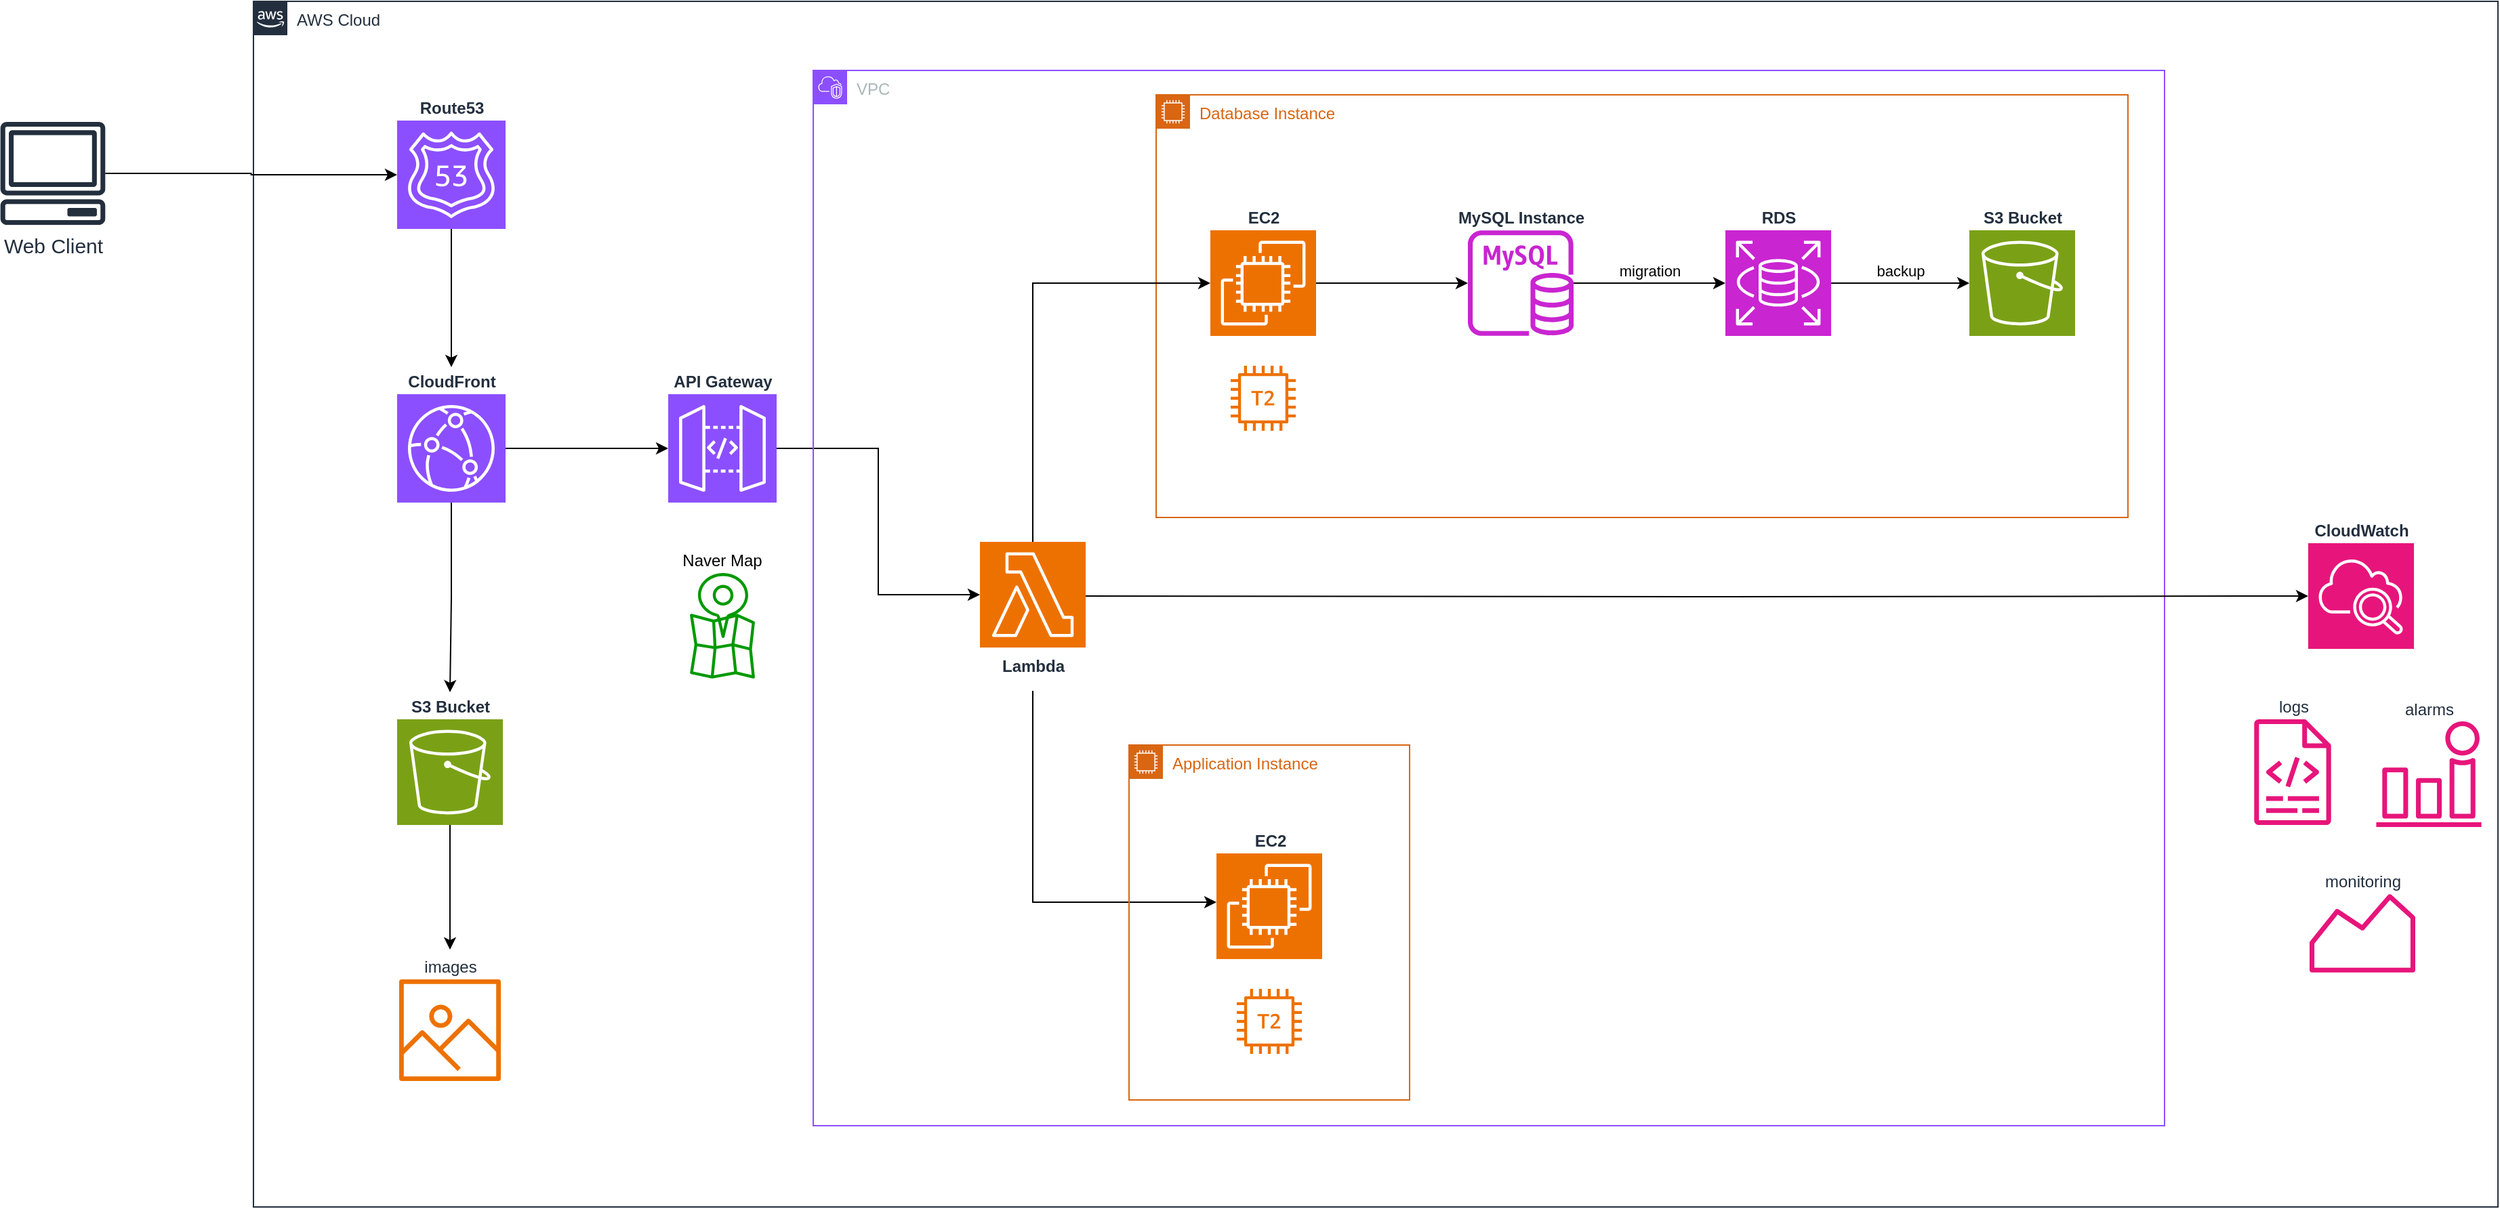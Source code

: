 <mxfile version="24.7.7">
  <diagram name="페이지-1" id="XfwaUmjW96GWK7kdkyID">
    <mxGraphModel dx="1908" dy="1210" grid="1" gridSize="10" guides="1" tooltips="1" connect="1" arrows="1" fold="1" page="1" pageScale="1" pageWidth="827" pageHeight="1169" math="0" shadow="0">
      <root>
        <mxCell id="0" />
        <mxCell id="1" parent="0" />
        <mxCell id="xdMxrkSHNArbiC5SqSfr-36" value="AWS Cloud" style="points=[[0,0],[0.25,0],[0.5,0],[0.75,0],[1,0],[1,0.25],[1,0.5],[1,0.75],[1,1],[0.75,1],[0.5,1],[0.25,1],[0,1],[0,0.75],[0,0.5],[0,0.25]];outlineConnect=0;gradientColor=none;html=1;whiteSpace=wrap;fontSize=12;fontStyle=0;container=1;pointerEvents=0;collapsible=0;recursiveResize=0;shape=mxgraph.aws4.group;grIcon=mxgraph.aws4.group_aws_cloud_alt;strokeColor=#232F3E;fillColor=none;verticalAlign=top;align=left;spacingLeft=30;fontColor=#232F3E;dashed=0;" parent="1" vertex="1">
          <mxGeometry x="414" y="11" width="1656" height="890" as="geometry" />
        </mxCell>
        <mxCell id="xdMxrkSHNArbiC5SqSfr-8" value="Route53" style="sketch=0;points=[[0,0,0],[0.25,0,0],[0.5,0,0],[0.75,0,0],[1,0,0],[0,1,0],[0.25,1,0],[0.5,1,0],[0.75,1,0],[1,1,0],[0,0.25,0],[0,0.5,0],[0,0.75,0],[1,0.25,0],[1,0.5,0],[1,0.75,0]];outlineConnect=0;fontColor=#232F3E;fillColor=#8C4FFF;strokeColor=#ffffff;dashed=0;verticalLabelPosition=top;verticalAlign=bottom;align=center;html=1;fontSize=12;fontStyle=1;aspect=fixed;shape=mxgraph.aws4.resourceIcon;resIcon=mxgraph.aws4.route_53;labelPosition=center;" parent="xdMxrkSHNArbiC5SqSfr-36" vertex="1">
          <mxGeometry x="106" y="88" width="80" height="80" as="geometry" />
        </mxCell>
        <mxCell id="qaN0fHDlbhbeR5WrX8cq-13" style="edgeStyle=orthogonalEdgeStyle;rounded=0;orthogonalLoop=1;jettySize=auto;html=1;" edge="1" parent="xdMxrkSHNArbiC5SqSfr-36" source="xdMxrkSHNArbiC5SqSfr-7">
          <mxGeometry relative="1" as="geometry">
            <mxPoint x="145" y="510" as="targetPoint" />
          </mxGeometry>
        </mxCell>
        <mxCell id="qaN0fHDlbhbeR5WrX8cq-17" style="edgeStyle=orthogonalEdgeStyle;rounded=0;orthogonalLoop=1;jettySize=auto;html=1;" edge="1" parent="xdMxrkSHNArbiC5SqSfr-36" source="xdMxrkSHNArbiC5SqSfr-7" target="xdMxrkSHNArbiC5SqSfr-6">
          <mxGeometry relative="1" as="geometry" />
        </mxCell>
        <mxCell id="xdMxrkSHNArbiC5SqSfr-7" value="CloudFront" style="sketch=0;points=[[0,0,0],[0.25,0,0],[0.5,0,0],[0.75,0,0],[1,0,0],[0,1,0],[0.25,1,0],[0.5,1,0],[0.75,1,0],[1,1,0],[0,0.25,0],[0,0.5,0],[0,0.75,0],[1,0.25,0],[1,0.5,0],[1,0.75,0]];outlineConnect=0;fontColor=#232F3E;fillColor=#8C4FFF;strokeColor=#ffffff;dashed=0;verticalLabelPosition=top;verticalAlign=bottom;align=center;html=1;fontSize=12;fontStyle=1;aspect=fixed;shape=mxgraph.aws4.resourceIcon;resIcon=mxgraph.aws4.cloudfront;labelPosition=center;" parent="xdMxrkSHNArbiC5SqSfr-36" vertex="1">
          <mxGeometry x="106" y="290" width="80" height="80" as="geometry" />
        </mxCell>
        <mxCell id="qaN0fHDlbhbeR5WrX8cq-15" style="edgeStyle=orthogonalEdgeStyle;rounded=0;orthogonalLoop=1;jettySize=auto;html=1;" edge="1" parent="xdMxrkSHNArbiC5SqSfr-36" source="xdMxrkSHNArbiC5SqSfr-30">
          <mxGeometry relative="1" as="geometry">
            <mxPoint x="145" y="700" as="targetPoint" />
          </mxGeometry>
        </mxCell>
        <mxCell id="xdMxrkSHNArbiC5SqSfr-30" value="S3 Bucket" style="sketch=0;points=[[0,0,0],[0.25,0,0],[0.5,0,0],[0.75,0,0],[1,0,0],[0,1,0],[0.25,1,0],[0.5,1,0],[0.75,1,0],[1,1,0],[0,0.25,0],[0,0.5,0],[0,0.75,0],[1,0.25,0],[1,0.5,0],[1,0.75,0]];outlineConnect=0;fontColor=#232F3E;fillColor=#7AA116;strokeColor=#ffffff;dashed=0;verticalLabelPosition=top;verticalAlign=bottom;align=center;html=1;fontSize=12;fontStyle=1;aspect=fixed;shape=mxgraph.aws4.resourceIcon;resIcon=mxgraph.aws4.s3;labelPosition=center;" parent="xdMxrkSHNArbiC5SqSfr-36" vertex="1">
          <mxGeometry x="106" y="530" width="78" height="78" as="geometry" />
        </mxCell>
        <mxCell id="xdMxrkSHNArbiC5SqSfr-11" value="images" style="sketch=0;outlineConnect=0;fontColor=#232F3E;gradientColor=none;fillColor=#ED7100;strokeColor=none;dashed=0;verticalLabelPosition=top;verticalAlign=bottom;align=center;html=1;fontSize=12;fontStyle=0;aspect=fixed;pointerEvents=1;shape=mxgraph.aws4.container_registry_image;labelPosition=center;" parent="xdMxrkSHNArbiC5SqSfr-36" vertex="1">
          <mxGeometry x="107.5" y="722" width="75" height="75" as="geometry" />
        </mxCell>
        <mxCell id="qaN0fHDlbhbeR5WrX8cq-20" value="" style="edgeStyle=orthogonalEdgeStyle;rounded=0;orthogonalLoop=1;jettySize=auto;html=1;entryX=0;entryY=0.5;entryDx=0;entryDy=0;entryPerimeter=0;" edge="1" parent="xdMxrkSHNArbiC5SqSfr-36" source="xdMxrkSHNArbiC5SqSfr-6" target="qaN0fHDlbhbeR5WrX8cq-39">
          <mxGeometry relative="1" as="geometry">
            <mxPoint x="575.077" y="400.001" as="targetPoint" />
            <Array as="points" />
          </mxGeometry>
        </mxCell>
        <mxCell id="xdMxrkSHNArbiC5SqSfr-6" value="API Gateway" style="sketch=0;points=[[0,0,0],[0.25,0,0],[0.5,0,0],[0.75,0,0],[1,0,0],[0,1,0],[0.25,1,0],[0.5,1,0],[0.75,1,0],[1,1,0],[0,0.25,0],[0,0.5,0],[0,0.75,0],[1,0.25,0],[1,0.5,0],[1,0.75,0]];outlineConnect=0;fontColor=#232F3E;fillColor=#8C4FFF;strokeColor=#ffffff;dashed=0;verticalLabelPosition=top;verticalAlign=bottom;align=center;html=1;fontSize=12;fontStyle=1;aspect=fixed;shape=mxgraph.aws4.resourceIcon;resIcon=mxgraph.aws4.api_gateway;labelPosition=center;" parent="xdMxrkSHNArbiC5SqSfr-36" vertex="1">
          <mxGeometry x="306" y="290" width="80" height="80" as="geometry" />
        </mxCell>
        <mxCell id="qaN0fHDlbhbeR5WrX8cq-12" style="edgeStyle=orthogonalEdgeStyle;rounded=0;orthogonalLoop=1;jettySize=auto;html=1;" edge="1" parent="xdMxrkSHNArbiC5SqSfr-36" source="xdMxrkSHNArbiC5SqSfr-8">
          <mxGeometry relative="1" as="geometry">
            <mxPoint x="146" y="270" as="targetPoint" />
          </mxGeometry>
        </mxCell>
        <mxCell id="qaN0fHDlbhbeR5WrX8cq-19" value="VPC" style="points=[[0,0],[0.25,0],[0.5,0],[0.75,0],[1,0],[1,0.25],[1,0.5],[1,0.75],[1,1],[0.75,1],[0.5,1],[0.25,1],[0,1],[0,0.75],[0,0.5],[0,0.25]];outlineConnect=0;gradientColor=none;html=1;whiteSpace=wrap;fontSize=12;fontStyle=0;container=1;pointerEvents=0;collapsible=0;recursiveResize=0;shape=mxgraph.aws4.group;grIcon=mxgraph.aws4.group_vpc2;strokeColor=#8C4FFF;fillColor=none;verticalAlign=top;align=left;spacingLeft=30;fontColor=#AAB7B8;dashed=0;" vertex="1" parent="xdMxrkSHNArbiC5SqSfr-36">
          <mxGeometry x="413" y="51" width="997" height="779" as="geometry" />
        </mxCell>
        <mxCell id="qaN0fHDlbhbeR5WrX8cq-38" style="edgeStyle=orthogonalEdgeStyle;rounded=0;orthogonalLoop=1;jettySize=auto;html=1;" edge="1" parent="qaN0fHDlbhbeR5WrX8cq-19" target="xdMxrkSHNArbiC5SqSfr-1">
          <mxGeometry relative="1" as="geometry">
            <mxPoint x="162" y="458" as="sourcePoint" />
            <Array as="points">
              <mxPoint x="162" y="614" />
              <mxPoint x="332" y="614" />
            </Array>
          </mxGeometry>
        </mxCell>
        <mxCell id="xdMxrkSHNArbiC5SqSfr-35" value="Database Instance" style="points=[[0,0],[0.25,0],[0.5,0],[0.75,0],[1,0],[1,0.25],[1,0.5],[1,0.75],[1,1],[0.75,1],[0.5,1],[0.25,1],[0,1],[0,0.75],[0,0.5],[0,0.25]];outlineConnect=0;gradientColor=none;html=1;whiteSpace=wrap;fontSize=12;fontStyle=0;container=1;pointerEvents=0;collapsible=0;recursiveResize=0;shape=mxgraph.aws4.group;grIcon=mxgraph.aws4.group_ec2_instance_contents;strokeColor=#D86613;fillColor=none;verticalAlign=top;align=left;spacingLeft=30;fontColor=#D86613;dashed=0;" parent="qaN0fHDlbhbeR5WrX8cq-19" vertex="1">
          <mxGeometry x="253" y="18" width="717" height="312" as="geometry" />
        </mxCell>
        <mxCell id="qaN0fHDlbhbeR5WrX8cq-31" value="" style="edgeStyle=orthogonalEdgeStyle;rounded=0;orthogonalLoop=1;jettySize=auto;html=1;" edge="1" parent="xdMxrkSHNArbiC5SqSfr-35" source="xdMxrkSHNArbiC5SqSfr-2" target="xdMxrkSHNArbiC5SqSfr-16">
          <mxGeometry relative="1" as="geometry" />
        </mxCell>
        <mxCell id="xdMxrkSHNArbiC5SqSfr-2" value="EC2" style="sketch=0;points=[[0,0,0],[0.25,0,0],[0.5,0,0],[0.75,0,0],[1,0,0],[0,1,0],[0.25,1,0],[0.5,1,0],[0.75,1,0],[1,1,0],[0,0.25,0],[0,0.5,0],[0,0.75,0],[1,0.25,0],[1,0.5,0],[1,0.75,0]];outlineConnect=0;fontColor=#232F3E;fillColor=#ED7100;strokeColor=#ffffff;dashed=0;verticalLabelPosition=top;verticalAlign=bottom;align=center;html=1;fontSize=12;fontStyle=1;aspect=fixed;shape=mxgraph.aws4.resourceIcon;resIcon=mxgraph.aws4.ec2;labelPosition=center;" parent="xdMxrkSHNArbiC5SqSfr-35" vertex="1">
          <mxGeometry x="40" y="100" width="78" height="78" as="geometry" />
        </mxCell>
        <mxCell id="xdMxrkSHNArbiC5SqSfr-3" value="" style="sketch=0;outlineConnect=0;fontColor=#232F3E;gradientColor=none;fillColor=#ED7100;strokeColor=none;dashed=0;verticalLabelPosition=top;verticalAlign=bottom;align=center;html=1;fontSize=12;fontStyle=0;aspect=fixed;pointerEvents=1;shape=mxgraph.aws4.t2_instance;labelPosition=center;" parent="xdMxrkSHNArbiC5SqSfr-35" vertex="1">
          <mxGeometry x="55" y="200" width="48" height="48" as="geometry" />
        </mxCell>
        <mxCell id="qaN0fHDlbhbeR5WrX8cq-32" value="migration" style="edgeStyle=orthogonalEdgeStyle;rounded=0;orthogonalLoop=1;jettySize=auto;html=1;labelPosition=center;verticalLabelPosition=top;align=center;verticalAlign=bottom;" edge="1" parent="xdMxrkSHNArbiC5SqSfr-35" source="xdMxrkSHNArbiC5SqSfr-16" target="xdMxrkSHNArbiC5SqSfr-5">
          <mxGeometry relative="1" as="geometry" />
        </mxCell>
        <mxCell id="xdMxrkSHNArbiC5SqSfr-16" value="MySQL Instance" style="sketch=0;outlineConnect=0;fontColor=#232F3E;gradientColor=none;fillColor=#C925D1;strokeColor=none;dashed=0;verticalLabelPosition=top;verticalAlign=bottom;align=center;html=1;fontSize=12;fontStyle=1;aspect=fixed;pointerEvents=1;shape=mxgraph.aws4.rds_mysql_instance;labelPosition=center;" parent="xdMxrkSHNArbiC5SqSfr-35" vertex="1">
          <mxGeometry x="230" y="100" width="78" height="78" as="geometry" />
        </mxCell>
        <mxCell id="qaN0fHDlbhbeR5WrX8cq-33" value="backup" style="edgeStyle=orthogonalEdgeStyle;rounded=0;orthogonalLoop=1;jettySize=auto;html=1;labelPosition=center;verticalLabelPosition=top;align=center;verticalAlign=bottom;" edge="1" parent="xdMxrkSHNArbiC5SqSfr-35" source="xdMxrkSHNArbiC5SqSfr-5" target="qaN0fHDlbhbeR5WrX8cq-30">
          <mxGeometry x="-0.004" relative="1" as="geometry">
            <mxPoint as="offset" />
          </mxGeometry>
        </mxCell>
        <mxCell id="xdMxrkSHNArbiC5SqSfr-5" value="RDS" style="sketch=0;points=[[0,0,0],[0.25,0,0],[0.5,0,0],[0.75,0,0],[1,0,0],[0,1,0],[0.25,1,0],[0.5,1,0],[0.75,1,0],[1,1,0],[0,0.25,0],[0,0.5,0],[0,0.75,0],[1,0.25,0],[1,0.5,0],[1,0.75,0]];outlineConnect=0;fontColor=#232F3E;fillColor=#C925D1;strokeColor=#ffffff;dashed=0;verticalLabelPosition=top;verticalAlign=bottom;align=center;html=1;fontSize=12;fontStyle=1;aspect=fixed;shape=mxgraph.aws4.resourceIcon;resIcon=mxgraph.aws4.rds;labelPosition=center;" parent="xdMxrkSHNArbiC5SqSfr-35" vertex="1">
          <mxGeometry x="420" y="100" width="78" height="78" as="geometry" />
        </mxCell>
        <mxCell id="qaN0fHDlbhbeR5WrX8cq-30" value="S3 Bucket" style="sketch=0;points=[[0,0,0],[0.25,0,0],[0.5,0,0],[0.75,0,0],[1,0,0],[0,1,0],[0.25,1,0],[0.5,1,0],[0.75,1,0],[1,1,0],[0,0.25,0],[0,0.5,0],[0,0.75,0],[1,0.25,0],[1,0.5,0],[1,0.75,0]];outlineConnect=0;fontColor=#232F3E;fillColor=#7AA116;strokeColor=#ffffff;dashed=0;verticalLabelPosition=top;verticalAlign=bottom;align=center;html=1;fontSize=12;fontStyle=1;aspect=fixed;shape=mxgraph.aws4.resourceIcon;resIcon=mxgraph.aws4.s3;labelPosition=center;" vertex="1" parent="xdMxrkSHNArbiC5SqSfr-35">
          <mxGeometry x="600" y="100" width="78" height="78" as="geometry" />
        </mxCell>
        <mxCell id="qaN0fHDlbhbeR5WrX8cq-21" value="Application Instance" style="points=[[0,0],[0.25,0],[0.5,0],[0.75,0],[1,0],[1,0.25],[1,0.5],[1,0.75],[1,1],[0.75,1],[0.5,1],[0.25,1],[0,1],[0,0.75],[0,0.5],[0,0.25]];outlineConnect=0;gradientColor=none;html=1;whiteSpace=wrap;fontSize=12;fontStyle=0;container=1;pointerEvents=0;collapsible=0;recursiveResize=0;shape=mxgraph.aws4.group;grIcon=mxgraph.aws4.group_ec2_instance_contents;strokeColor=#D86613;fillColor=none;verticalAlign=top;align=left;spacingLeft=30;fontColor=#D86613;dashed=0;" vertex="1" parent="qaN0fHDlbhbeR5WrX8cq-19">
          <mxGeometry x="233" y="498" width="207" height="262" as="geometry" />
        </mxCell>
        <mxCell id="xdMxrkSHNArbiC5SqSfr-1" value="EC2" style="sketch=0;points=[[0,0,0],[0.25,0,0],[0.5,0,0],[0.75,0,0],[1,0,0],[0,1,0],[0.25,1,0],[0.5,1,0],[0.75,1,0],[1,1,0],[0,0.25,0],[0,0.5,0],[0,0.75,0],[1,0.25,0],[1,0.5,0],[1,0.75,0]];outlineConnect=0;fontColor=#232F3E;fillColor=#ED7100;strokeColor=#ffffff;dashed=0;verticalLabelPosition=top;verticalAlign=bottom;align=center;html=1;fontSize=12;fontStyle=1;aspect=fixed;shape=mxgraph.aws4.resourceIcon;resIcon=mxgraph.aws4.ec2;labelPosition=center;" parent="qaN0fHDlbhbeR5WrX8cq-21" vertex="1">
          <mxGeometry x="64.5" y="80" width="78" height="78" as="geometry" />
        </mxCell>
        <mxCell id="xdMxrkSHNArbiC5SqSfr-4" value="" style="sketch=0;outlineConnect=0;fontColor=#232F3E;gradientColor=none;fillColor=#ED7100;strokeColor=none;dashed=0;verticalLabelPosition=top;verticalAlign=bottom;align=center;html=1;fontSize=12;fontStyle=0;aspect=fixed;pointerEvents=1;shape=mxgraph.aws4.t2_instance;labelPosition=center;" parent="qaN0fHDlbhbeR5WrX8cq-21" vertex="1">
          <mxGeometry x="79.5" y="180" width="48" height="48" as="geometry" />
        </mxCell>
        <mxCell id="qaN0fHDlbhbeR5WrX8cq-39" value="Lambda" style="sketch=0;points=[[0,0,0],[0.25,0,0],[0.5,0,0],[0.75,0,0],[1,0,0],[0,1,0],[0.25,1,0],[0.5,1,0],[0.75,1,0],[1,1,0],[0,0.25,0],[0,0.5,0],[0,0.75,0],[1,0.25,0],[1,0.5,0],[1,0.75,0]];outlineConnect=0;fontColor=#232F3E;fillColor=#ED7100;strokeColor=#ffffff;dashed=0;verticalLabelPosition=bottom;verticalAlign=top;align=center;html=1;fontSize=12;fontStyle=1;aspect=fixed;shape=mxgraph.aws4.resourceIcon;resIcon=mxgraph.aws4.lambda;" vertex="1" parent="qaN0fHDlbhbeR5WrX8cq-19">
          <mxGeometry x="123" y="348" width="78" height="78" as="geometry" />
        </mxCell>
        <mxCell id="qaN0fHDlbhbeR5WrX8cq-41" style="edgeStyle=orthogonalEdgeStyle;rounded=0;orthogonalLoop=1;jettySize=auto;html=1;entryX=0;entryY=0.5;entryDx=0;entryDy=0;entryPerimeter=0;" edge="1" parent="qaN0fHDlbhbeR5WrX8cq-19" source="qaN0fHDlbhbeR5WrX8cq-39" target="xdMxrkSHNArbiC5SqSfr-2">
          <mxGeometry relative="1" as="geometry">
            <Array as="points">
              <mxPoint x="162" y="157" />
            </Array>
          </mxGeometry>
        </mxCell>
        <mxCell id="xdMxrkSHNArbiC5SqSfr-22" value="Cloud&lt;span style=&quot;background-color: initial;&quot;&gt;Watch&lt;/span&gt;" style="sketch=0;points=[[0,0,0],[0.25,0,0],[0.5,0,0],[0.75,0,0],[1,0,0],[0,1,0],[0.25,1,0],[0.5,1,0],[0.75,1,0],[1,1,0],[0,0.25,0],[0,0.5,0],[0,0.75,0],[1,0.25,0],[1,0.5,0],[1,0.75,0]];points=[[0,0,0],[0.25,0,0],[0.5,0,0],[0.75,0,0],[1,0,0],[0,1,0],[0.25,1,0],[0.5,1,0],[0.75,1,0],[1,1,0],[0,0.25,0],[0,0.5,0],[0,0.75,0],[1,0.25,0],[1,0.5,0],[1,0.75,0]];outlineConnect=0;fontColor=#232F3E;fillColor=#E7157B;strokeColor=#ffffff;dashed=0;verticalLabelPosition=top;verticalAlign=bottom;align=center;html=1;fontSize=12;fontStyle=1;aspect=fixed;shape=mxgraph.aws4.resourceIcon;resIcon=mxgraph.aws4.cloudwatch_2;labelPosition=center;" parent="xdMxrkSHNArbiC5SqSfr-36" vertex="1">
          <mxGeometry x="1516" y="400" width="78" height="78" as="geometry" />
        </mxCell>
        <mxCell id="xdMxrkSHNArbiC5SqSfr-34" value="Naver Map" style="group;labelPosition=center;verticalLabelPosition=top;align=center;verticalAlign=bottom;" parent="xdMxrkSHNArbiC5SqSfr-36" vertex="1" connectable="0">
          <mxGeometry x="322" y="422" width="48" height="78" as="geometry" />
        </mxCell>
        <mxCell id="xdMxrkSHNArbiC5SqSfr-20" value="" style="sketch=0;outlineConnect=0;fontColor=#232F3E;gradientColor=none;fillColor=#009900;strokeColor=none;dashed=0;verticalLabelPosition=top;verticalAlign=bottom;align=center;html=1;fontSize=12;fontStyle=0;aspect=fixed;shape=mxgraph.aws4.location_service_map;labelPosition=center;" parent="xdMxrkSHNArbiC5SqSfr-34" vertex="1">
          <mxGeometry y="30" width="48" height="48" as="geometry" />
        </mxCell>
        <mxCell id="xdMxrkSHNArbiC5SqSfr-21" value="" style="sketch=0;outlineConnect=0;fontColor=#232F3E;gradientColor=none;fillColor=#009900;strokeColor=none;dashed=0;verticalLabelPosition=top;verticalAlign=bottom;align=center;html=1;fontSize=12;fontStyle=0;aspect=fixed;shape=mxgraph.aws4.location_service_place;labelPosition=center;" parent="xdMxrkSHNArbiC5SqSfr-34" vertex="1">
          <mxGeometry x="6" width="37" height="48" as="geometry" />
        </mxCell>
        <mxCell id="xdMxrkSHNArbiC5SqSfr-24" value="logs" style="sketch=0;outlineConnect=0;fontColor=#232F3E;gradientColor=none;fillColor=#E7157B;strokeColor=none;dashed=0;verticalLabelPosition=top;verticalAlign=bottom;align=center;html=1;fontSize=12;fontStyle=0;aspect=fixed;pointerEvents=1;shape=mxgraph.aws4.logs;labelPosition=center;" parent="xdMxrkSHNArbiC5SqSfr-36" vertex="1">
          <mxGeometry x="1476" y="530" width="57" height="78" as="geometry" />
        </mxCell>
        <mxCell id="xdMxrkSHNArbiC5SqSfr-23" value="alarms" style="sketch=0;outlineConnect=0;fontColor=#232F3E;gradientColor=none;fillColor=#E7157B;strokeColor=none;dashed=0;verticalLabelPosition=top;verticalAlign=bottom;align=center;html=1;fontSize=12;fontStyle=0;aspect=fixed;pointerEvents=1;shape=mxgraph.aws4.alarm;labelPosition=center;" parent="xdMxrkSHNArbiC5SqSfr-36" vertex="1">
          <mxGeometry x="1566" y="531.5" width="78" height="78" as="geometry" />
        </mxCell>
        <mxCell id="xdMxrkSHNArbiC5SqSfr-26" value="monitoring" style="sketch=0;outlineConnect=0;fontColor=#232F3E;gradientColor=none;fillColor=#E7157B;strokeColor=none;dashed=0;verticalLabelPosition=top;verticalAlign=bottom;align=center;html=1;fontSize=12;fontStyle=0;aspect=fixed;pointerEvents=1;shape=mxgraph.aws4.monitoring;labelPosition=center;" parent="xdMxrkSHNArbiC5SqSfr-36" vertex="1">
          <mxGeometry x="1517" y="659" width="78" height="58" as="geometry" />
        </mxCell>
        <mxCell id="qaN0fHDlbhbeR5WrX8cq-37" style="edgeStyle=orthogonalEdgeStyle;rounded=0;orthogonalLoop=1;jettySize=auto;html=1;entryX=0;entryY=0.5;entryDx=0;entryDy=0;entryPerimeter=0;" edge="1" parent="xdMxrkSHNArbiC5SqSfr-36" target="xdMxrkSHNArbiC5SqSfr-22">
          <mxGeometry relative="1" as="geometry">
            <mxPoint x="614" y="439" as="sourcePoint" />
          </mxGeometry>
        </mxCell>
        <mxCell id="qaN0fHDlbhbeR5WrX8cq-1" value="Web Client" style="sketch=0;outlineConnect=0;fontColor=#232F3E;gradientColor=none;fillColor=#232F3D;strokeColor=none;dashed=0;verticalLabelPosition=bottom;verticalAlign=top;align=center;html=1;fontSize=15;fontStyle=0;aspect=fixed;pointerEvents=1;shape=mxgraph.aws4.client;" vertex="1" parent="1">
          <mxGeometry x="227" y="100" width="78" height="76" as="geometry" />
        </mxCell>
        <mxCell id="qaN0fHDlbhbeR5WrX8cq-4" style="edgeStyle=orthogonalEdgeStyle;rounded=0;orthogonalLoop=1;jettySize=auto;html=1;entryX=0;entryY=0.5;entryDx=0;entryDy=0;entryPerimeter=0;" edge="1" parent="1" source="qaN0fHDlbhbeR5WrX8cq-1" target="xdMxrkSHNArbiC5SqSfr-8">
          <mxGeometry relative="1" as="geometry" />
        </mxCell>
      </root>
    </mxGraphModel>
  </diagram>
</mxfile>
